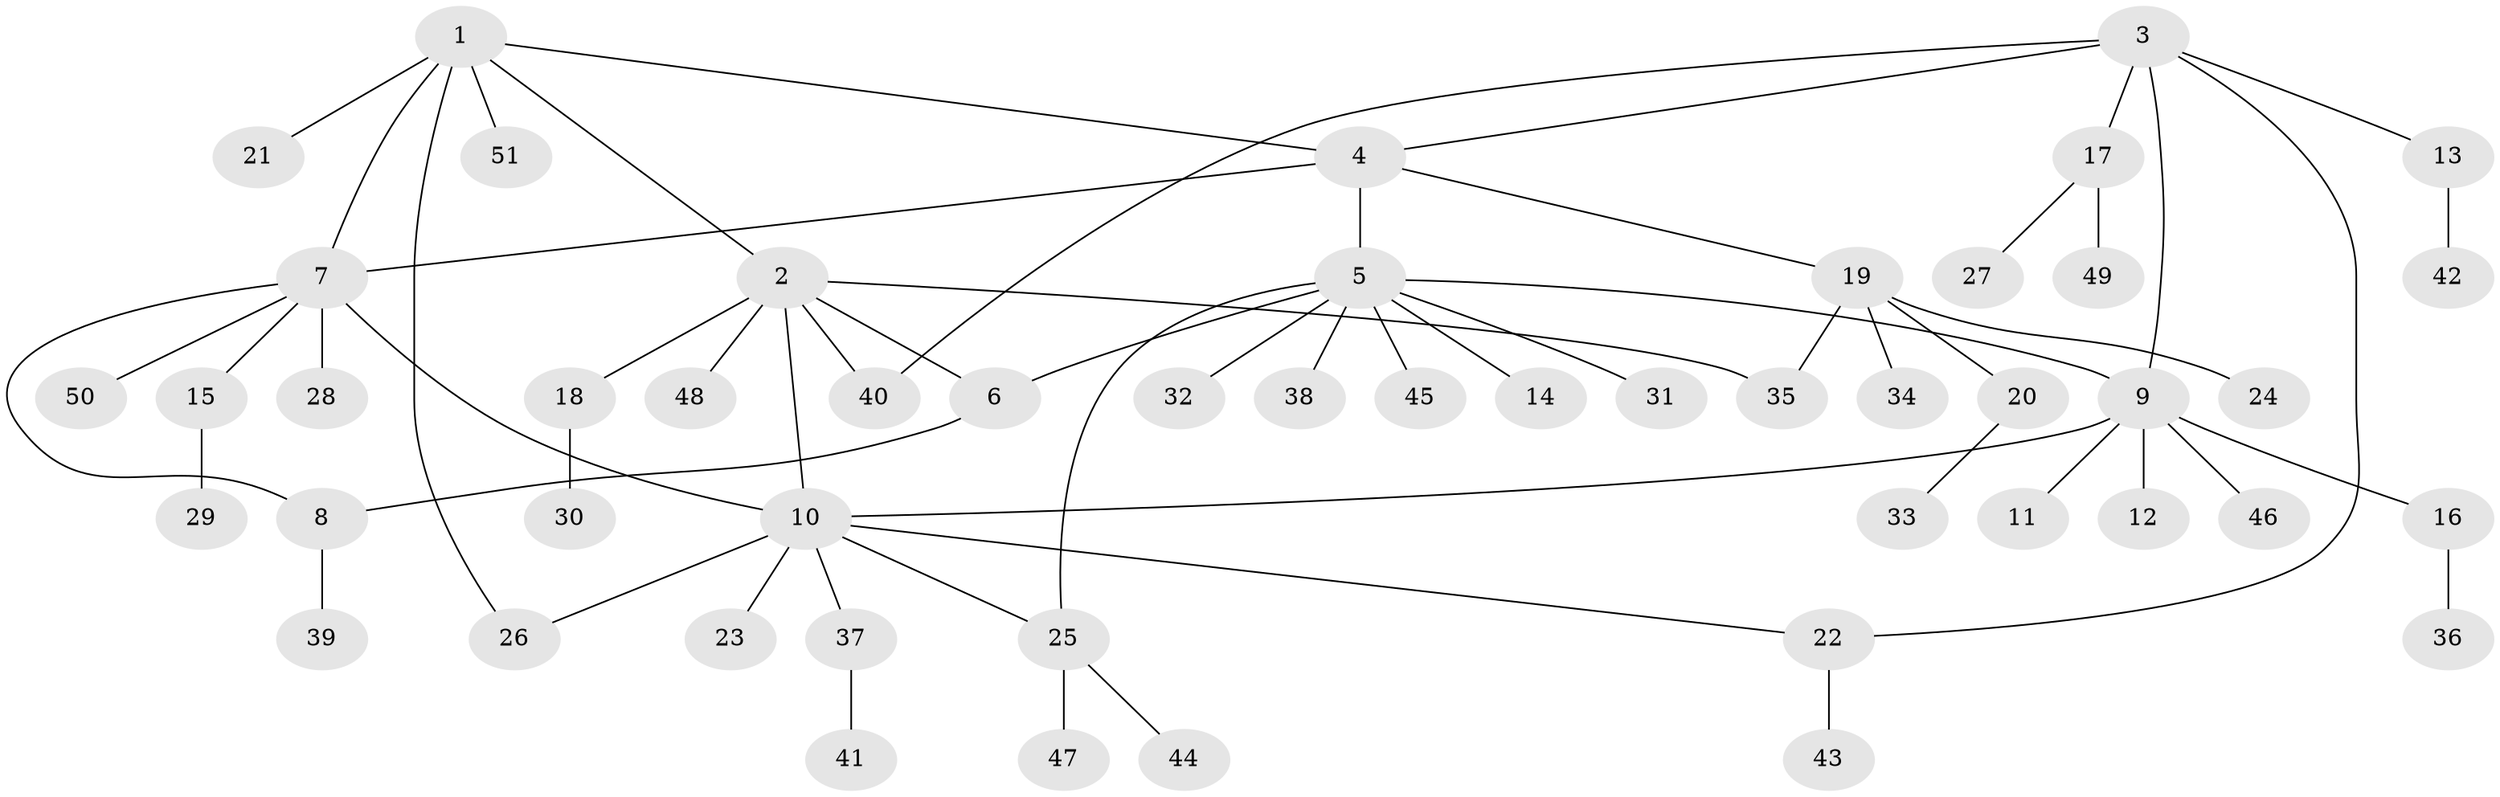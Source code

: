 // coarse degree distribution, {8: 0.05263157894736842, 7: 0.05263157894736842, 4: 0.02631578947368421, 6: 0.05263157894736842, 9: 0.02631578947368421, 1: 0.6578947368421053, 2: 0.07894736842105263, 5: 0.02631578947368421, 3: 0.02631578947368421}
// Generated by graph-tools (version 1.1) at 2025/52/02/27/25 19:52:21]
// undirected, 51 vertices, 61 edges
graph export_dot {
graph [start="1"]
  node [color=gray90,style=filled];
  1;
  2;
  3;
  4;
  5;
  6;
  7;
  8;
  9;
  10;
  11;
  12;
  13;
  14;
  15;
  16;
  17;
  18;
  19;
  20;
  21;
  22;
  23;
  24;
  25;
  26;
  27;
  28;
  29;
  30;
  31;
  32;
  33;
  34;
  35;
  36;
  37;
  38;
  39;
  40;
  41;
  42;
  43;
  44;
  45;
  46;
  47;
  48;
  49;
  50;
  51;
  1 -- 2;
  1 -- 4;
  1 -- 7;
  1 -- 21;
  1 -- 26;
  1 -- 51;
  2 -- 6;
  2 -- 10;
  2 -- 18;
  2 -- 35;
  2 -- 40;
  2 -- 48;
  3 -- 4;
  3 -- 9;
  3 -- 13;
  3 -- 17;
  3 -- 22;
  3 -- 40;
  4 -- 5;
  4 -- 7;
  4 -- 19;
  5 -- 6;
  5 -- 9;
  5 -- 14;
  5 -- 25;
  5 -- 31;
  5 -- 32;
  5 -- 38;
  5 -- 45;
  6 -- 8;
  7 -- 8;
  7 -- 10;
  7 -- 15;
  7 -- 28;
  7 -- 50;
  8 -- 39;
  9 -- 10;
  9 -- 11;
  9 -- 12;
  9 -- 16;
  9 -- 46;
  10 -- 22;
  10 -- 23;
  10 -- 25;
  10 -- 26;
  10 -- 37;
  13 -- 42;
  15 -- 29;
  16 -- 36;
  17 -- 27;
  17 -- 49;
  18 -- 30;
  19 -- 20;
  19 -- 24;
  19 -- 34;
  19 -- 35;
  20 -- 33;
  22 -- 43;
  25 -- 44;
  25 -- 47;
  37 -- 41;
}
